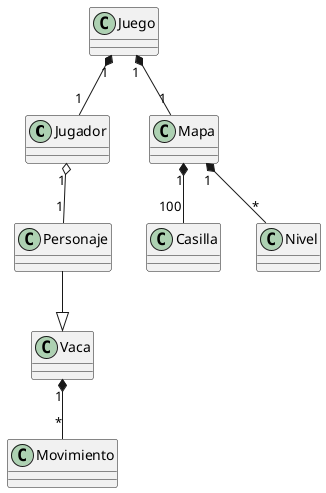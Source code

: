 @startuml Diagrama

class Jugador
class Juego
class Mapa
class Casilla
class Movimiento
class Vaca
class Personaje
class Nivel

Juego "1" *-- "1" Jugador
Juego "1" *-- "1" Mapa
Mapa "1" *-- "100" Casilla
Jugador "1" o-- "1" Personaje
Mapa "1" *-- "*" Nivel
Vaca "1" *-- "*" Movimiento
Personaje --|> Vaca 

@enduml